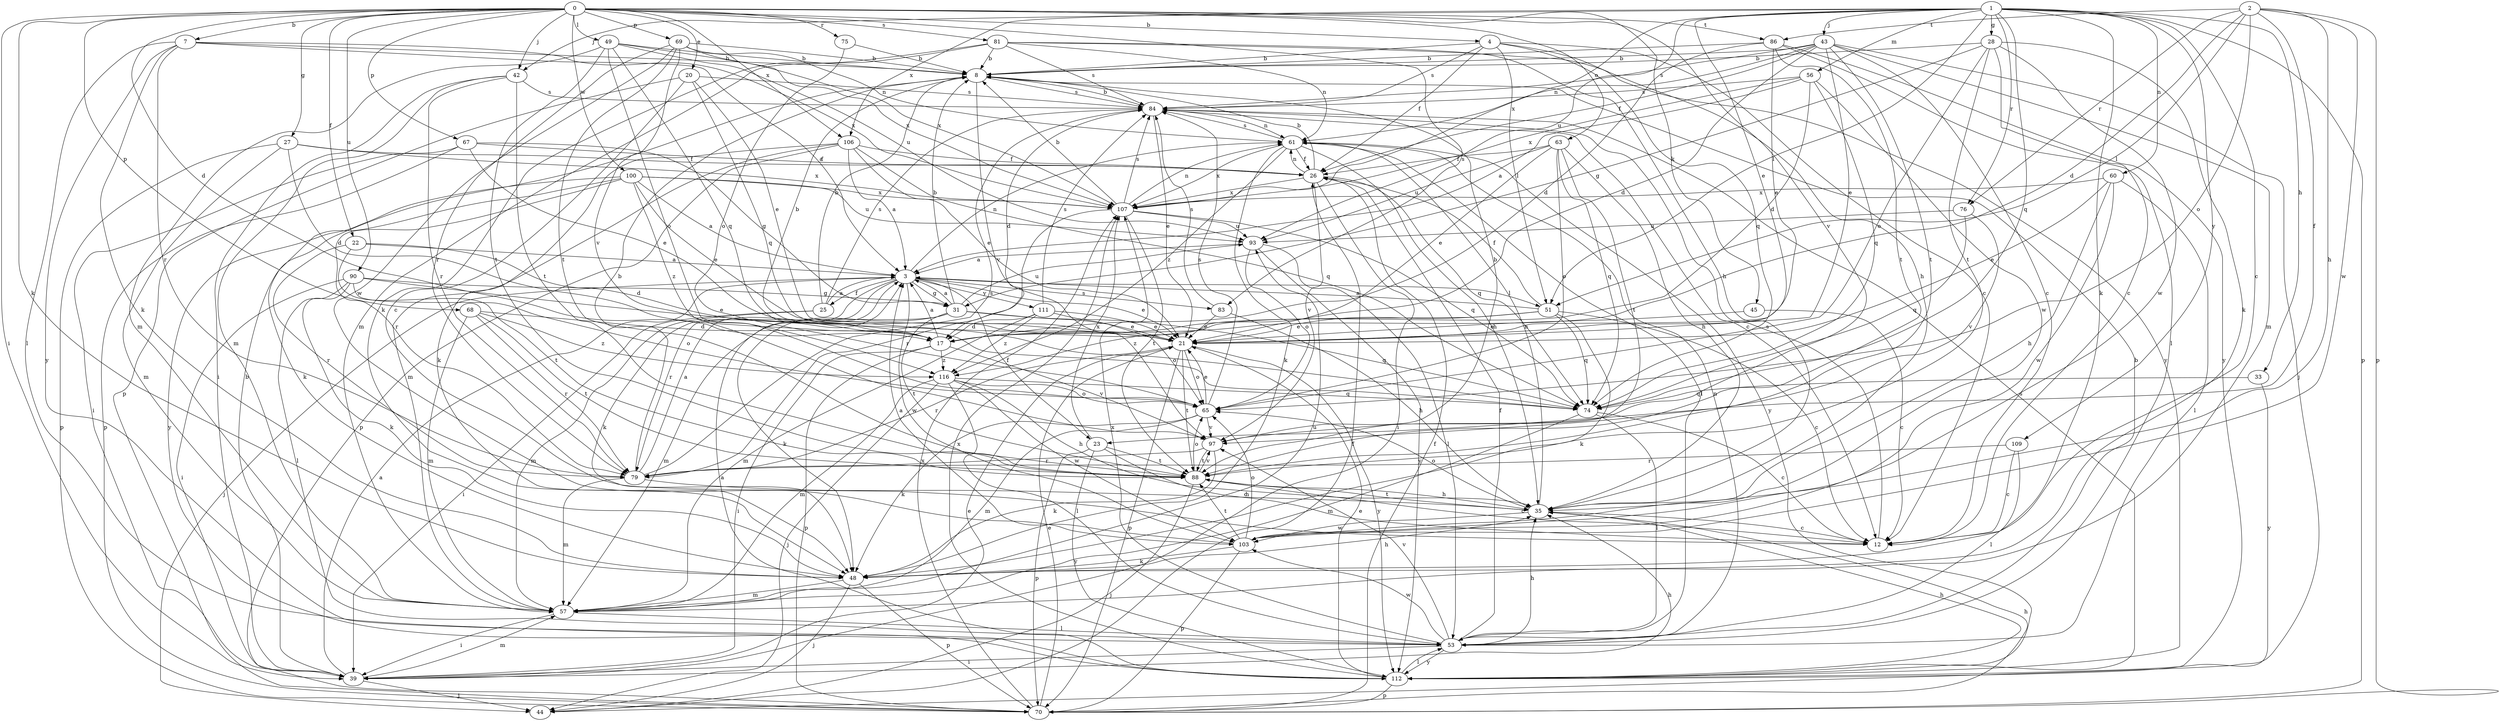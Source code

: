 strict digraph  {
0;
1;
2;
3;
4;
7;
8;
12;
17;
20;
21;
22;
23;
25;
26;
27;
28;
31;
33;
35;
39;
42;
43;
44;
45;
48;
49;
51;
53;
56;
57;
60;
61;
63;
65;
67;
68;
69;
70;
74;
75;
76;
79;
81;
83;
84;
86;
88;
90;
93;
97;
100;
103;
106;
107;
109;
111;
112;
116;
0 -> 4  [label=b];
0 -> 7  [label=b];
0 -> 17  [label=d];
0 -> 20  [label=e];
0 -> 22  [label=f];
0 -> 27  [label=g];
0 -> 39  [label=i];
0 -> 42  [label=j];
0 -> 45  [label=k];
0 -> 48  [label=k];
0 -> 49  [label=l];
0 -> 63  [label=o];
0 -> 67  [label=p];
0 -> 68  [label=p];
0 -> 69  [label=p];
0 -> 75  [label=r];
0 -> 81  [label=s];
0 -> 83  [label=s];
0 -> 86  [label=t];
0 -> 90  [label=u];
0 -> 97  [label=v];
0 -> 100  [label=w];
0 -> 106  [label=x];
1 -> 12  [label=c];
1 -> 21  [label=e];
1 -> 28  [label=g];
1 -> 33  [label=h];
1 -> 42  [label=j];
1 -> 43  [label=j];
1 -> 48  [label=k];
1 -> 51  [label=l];
1 -> 56  [label=m];
1 -> 60  [label=n];
1 -> 70  [label=p];
1 -> 74  [label=q];
1 -> 76  [label=r];
1 -> 93  [label=u];
1 -> 106  [label=x];
1 -> 107  [label=x];
1 -> 109  [label=y];
2 -> 17  [label=d];
2 -> 23  [label=f];
2 -> 35  [label=h];
2 -> 51  [label=l];
2 -> 65  [label=o];
2 -> 70  [label=p];
2 -> 76  [label=r];
2 -> 86  [label=t];
2 -> 103  [label=w];
3 -> 21  [label=e];
3 -> 23  [label=f];
3 -> 25  [label=f];
3 -> 31  [label=g];
3 -> 44  [label=j];
3 -> 48  [label=k];
3 -> 51  [label=l];
3 -> 61  [label=n];
3 -> 79  [label=r];
3 -> 83  [label=s];
3 -> 103  [label=w];
3 -> 111  [label=y];
4 -> 8  [label=b];
4 -> 12  [label=c];
4 -> 26  [label=f];
4 -> 35  [label=h];
4 -> 51  [label=l];
4 -> 74  [label=q];
4 -> 84  [label=s];
7 -> 3  [label=a];
7 -> 8  [label=b];
7 -> 48  [label=k];
7 -> 53  [label=l];
7 -> 79  [label=r];
7 -> 107  [label=x];
7 -> 112  [label=y];
8 -> 84  [label=s];
8 -> 97  [label=v];
12 -> 84  [label=s];
17 -> 3  [label=a];
17 -> 8  [label=b];
17 -> 39  [label=i];
17 -> 70  [label=p];
17 -> 97  [label=v];
17 -> 116  [label=z];
20 -> 12  [label=c];
20 -> 21  [label=e];
20 -> 70  [label=p];
20 -> 74  [label=q];
20 -> 84  [label=s];
21 -> 65  [label=o];
21 -> 70  [label=p];
21 -> 79  [label=r];
21 -> 88  [label=t];
21 -> 112  [label=y];
22 -> 3  [label=a];
22 -> 17  [label=d];
22 -> 79  [label=r];
22 -> 88  [label=t];
23 -> 12  [label=c];
23 -> 70  [label=p];
23 -> 88  [label=t];
23 -> 107  [label=x];
23 -> 112  [label=y];
25 -> 3  [label=a];
25 -> 8  [label=b];
25 -> 39  [label=i];
25 -> 57  [label=m];
25 -> 84  [label=s];
26 -> 8  [label=b];
26 -> 39  [label=i];
26 -> 61  [label=n];
26 -> 74  [label=q];
26 -> 97  [label=v];
26 -> 107  [label=x];
27 -> 17  [label=d];
27 -> 26  [label=f];
27 -> 57  [label=m];
27 -> 70  [label=p];
27 -> 107  [label=x];
28 -> 8  [label=b];
28 -> 12  [label=c];
28 -> 31  [label=g];
28 -> 48  [label=k];
28 -> 65  [label=o];
28 -> 88  [label=t];
28 -> 103  [label=w];
31 -> 3  [label=a];
31 -> 8  [label=b];
31 -> 21  [label=e];
31 -> 48  [label=k];
31 -> 57  [label=m];
31 -> 74  [label=q];
31 -> 88  [label=t];
31 -> 93  [label=u];
33 -> 74  [label=q];
33 -> 112  [label=y];
35 -> 12  [label=c];
35 -> 61  [label=n];
35 -> 65  [label=o];
35 -> 88  [label=t];
35 -> 103  [label=w];
39 -> 3  [label=a];
39 -> 8  [label=b];
39 -> 21  [label=e];
39 -> 35  [label=h];
39 -> 44  [label=j];
39 -> 57  [label=m];
42 -> 39  [label=i];
42 -> 57  [label=m];
42 -> 79  [label=r];
42 -> 84  [label=s];
42 -> 88  [label=t];
43 -> 8  [label=b];
43 -> 12  [label=c];
43 -> 17  [label=d];
43 -> 21  [label=e];
43 -> 26  [label=f];
43 -> 44  [label=j];
43 -> 57  [label=m];
43 -> 61  [label=n];
43 -> 84  [label=s];
43 -> 88  [label=t];
44 -> 26  [label=f];
45 -> 12  [label=c];
45 -> 21  [label=e];
48 -> 35  [label=h];
48 -> 44  [label=j];
48 -> 57  [label=m];
48 -> 70  [label=p];
49 -> 8  [label=b];
49 -> 57  [label=m];
49 -> 65  [label=o];
49 -> 74  [label=q];
49 -> 88  [label=t];
49 -> 93  [label=u];
49 -> 107  [label=x];
51 -> 3  [label=a];
51 -> 12  [label=c];
51 -> 21  [label=e];
51 -> 26  [label=f];
51 -> 48  [label=k];
51 -> 74  [label=q];
51 -> 116  [label=z];
53 -> 8  [label=b];
53 -> 26  [label=f];
53 -> 35  [label=h];
53 -> 39  [label=i];
53 -> 61  [label=n];
53 -> 97  [label=v];
53 -> 103  [label=w];
53 -> 107  [label=x];
53 -> 112  [label=y];
56 -> 3  [label=a];
56 -> 17  [label=d];
56 -> 74  [label=q];
56 -> 84  [label=s];
56 -> 103  [label=w];
56 -> 107  [label=x];
57 -> 39  [label=i];
57 -> 53  [label=l];
57 -> 93  [label=u];
60 -> 21  [label=e];
60 -> 35  [label=h];
60 -> 53  [label=l];
60 -> 103  [label=w];
60 -> 107  [label=x];
61 -> 26  [label=f];
61 -> 35  [label=h];
61 -> 48  [label=k];
61 -> 53  [label=l];
61 -> 84  [label=s];
61 -> 107  [label=x];
61 -> 112  [label=y];
61 -> 116  [label=z];
63 -> 21  [label=e];
63 -> 26  [label=f];
63 -> 35  [label=h];
63 -> 65  [label=o];
63 -> 74  [label=q];
63 -> 88  [label=t];
63 -> 93  [label=u];
65 -> 21  [label=e];
65 -> 48  [label=k];
65 -> 57  [label=m];
65 -> 84  [label=s];
65 -> 97  [label=v];
67 -> 21  [label=e];
67 -> 26  [label=f];
67 -> 31  [label=g];
67 -> 39  [label=i];
67 -> 70  [label=p];
68 -> 17  [label=d];
68 -> 57  [label=m];
68 -> 79  [label=r];
68 -> 88  [label=t];
68 -> 116  [label=z];
69 -> 8  [label=b];
69 -> 61  [label=n];
69 -> 79  [label=r];
69 -> 88  [label=t];
69 -> 97  [label=v];
69 -> 103  [label=w];
69 -> 107  [label=x];
70 -> 21  [label=e];
70 -> 26  [label=f];
70 -> 35  [label=h];
70 -> 107  [label=x];
74 -> 12  [label=c];
74 -> 53  [label=l];
74 -> 57  [label=m];
75 -> 8  [label=b];
75 -> 65  [label=o];
76 -> 74  [label=q];
76 -> 93  [label=u];
76 -> 97  [label=v];
79 -> 3  [label=a];
79 -> 8  [label=b];
79 -> 35  [label=h];
79 -> 57  [label=m];
79 -> 84  [label=s];
81 -> 8  [label=b];
81 -> 35  [label=h];
81 -> 48  [label=k];
81 -> 57  [label=m];
81 -> 61  [label=n];
81 -> 84  [label=s];
81 -> 112  [label=y];
83 -> 21  [label=e];
83 -> 35  [label=h];
83 -> 84  [label=s];
84 -> 8  [label=b];
84 -> 12  [label=c];
84 -> 17  [label=d];
84 -> 21  [label=e];
84 -> 61  [label=n];
86 -> 8  [label=b];
86 -> 17  [label=d];
86 -> 21  [label=e];
86 -> 53  [label=l];
86 -> 88  [label=t];
86 -> 112  [label=y];
88 -> 12  [label=c];
88 -> 35  [label=h];
88 -> 44  [label=j];
88 -> 65  [label=o];
88 -> 97  [label=v];
90 -> 21  [label=e];
90 -> 31  [label=g];
90 -> 39  [label=i];
90 -> 48  [label=k];
90 -> 53  [label=l];
90 -> 65  [label=o];
93 -> 3  [label=a];
93 -> 53  [label=l];
93 -> 65  [label=o];
93 -> 112  [label=y];
97 -> 8  [label=b];
97 -> 48  [label=k];
97 -> 79  [label=r];
97 -> 88  [label=t];
100 -> 3  [label=a];
100 -> 21  [label=e];
100 -> 48  [label=k];
100 -> 79  [label=r];
100 -> 93  [label=u];
100 -> 107  [label=x];
100 -> 112  [label=y];
100 -> 116  [label=z];
103 -> 3  [label=a];
103 -> 48  [label=k];
103 -> 65  [label=o];
103 -> 70  [label=p];
103 -> 88  [label=t];
106 -> 3  [label=a];
106 -> 21  [label=e];
106 -> 26  [label=f];
106 -> 48  [label=k];
106 -> 57  [label=m];
106 -> 70  [label=p];
106 -> 74  [label=q];
107 -> 8  [label=b];
107 -> 61  [label=n];
107 -> 74  [label=q];
107 -> 79  [label=r];
107 -> 84  [label=s];
107 -> 88  [label=t];
107 -> 93  [label=u];
109 -> 12  [label=c];
109 -> 53  [label=l];
109 -> 79  [label=r];
111 -> 17  [label=d];
111 -> 21  [label=e];
111 -> 57  [label=m];
111 -> 65  [label=o];
111 -> 84  [label=s];
111 -> 116  [label=z];
112 -> 3  [label=a];
112 -> 21  [label=e];
112 -> 35  [label=h];
112 -> 53  [label=l];
112 -> 70  [label=p];
112 -> 84  [label=s];
112 -> 107  [label=x];
116 -> 35  [label=h];
116 -> 44  [label=j];
116 -> 53  [label=l];
116 -> 57  [label=m];
116 -> 65  [label=o];
116 -> 74  [label=q];
116 -> 103  [label=w];
}
